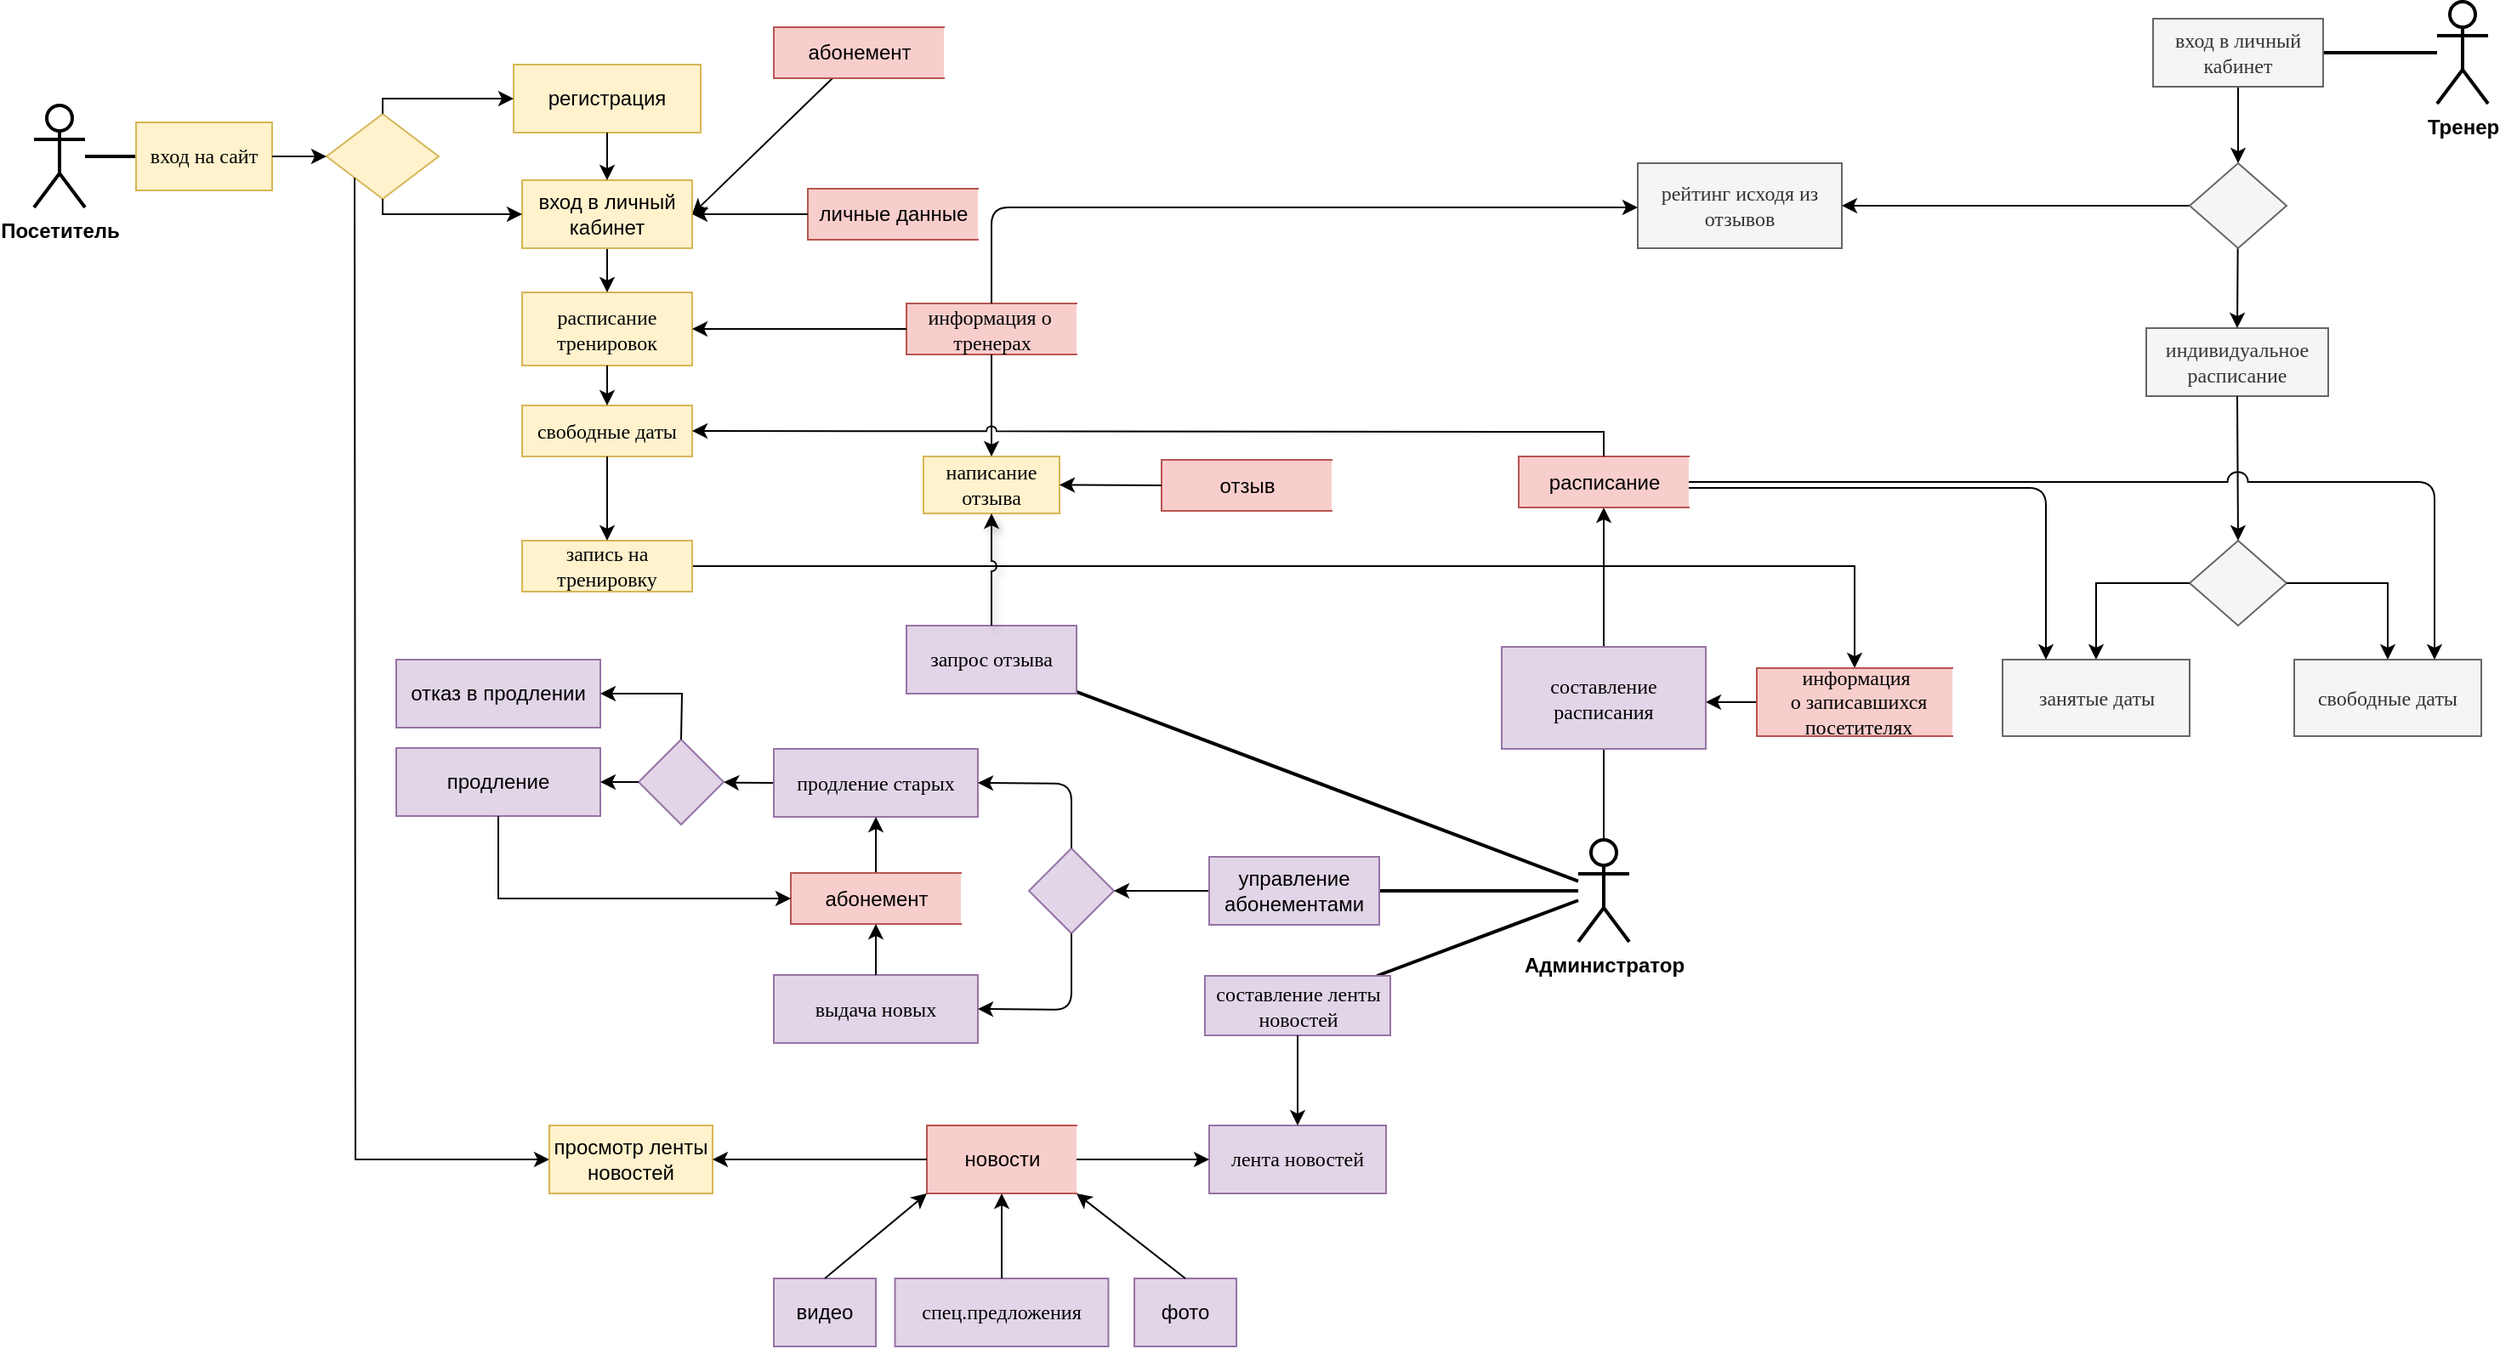 <mxfile version="15.7.3" type="github">
  <diagram id="r_qnH1HllNbgKLjlJHCZ" name="Page-1">
    <mxGraphModel dx="2094" dy="1953" grid="1" gridSize="10" guides="1" tooltips="1" connect="1" arrows="1" fold="1" page="1" pageScale="1" pageWidth="827" pageHeight="1169" math="0" shadow="0">
      <root>
        <mxCell id="0" />
        <mxCell id="1" parent="0" />
        <mxCell id="hRQEvWgmlyqltlo27F5b-73" value="" style="endArrow=none;html=1;strokeWidth=2;endFill=0;" parent="1" source="r-15waiu_1S-d-hb9AJj-36" target="hRQEvWgmlyqltlo27F5b-71" edge="1">
          <mxGeometry width="50" height="50" relative="1" as="geometry">
            <mxPoint x="553" y="686" as="sourcePoint" />
            <mxPoint x="603" y="636" as="targetPoint" />
          </mxGeometry>
        </mxCell>
        <mxCell id="hRQEvWgmlyqltlo27F5b-68" value="" style="endArrow=none;html=1;strokeWidth=2;endFill=0;" parent="1" source="r-15waiu_1S-d-hb9AJj-36" target="hRQEvWgmlyqltlo27F5b-67" edge="1">
          <mxGeometry width="50" height="50" relative="1" as="geometry">
            <mxPoint x="553" y="766" as="sourcePoint" />
            <mxPoint x="603" y="716" as="targetPoint" />
          </mxGeometry>
        </mxCell>
        <mxCell id="hRQEvWgmlyqltlo27F5b-56" value="" style="endArrow=none;html=1;strokeWidth=1;endFill=0;" parent="1" source="r-15waiu_1S-d-hb9AJj-36" target="hRQEvWgmlyqltlo27F5b-53" edge="1">
          <mxGeometry width="50" height="50" relative="1" as="geometry">
            <mxPoint x="553" y="616" as="sourcePoint" />
            <mxPoint x="603" y="566" as="targetPoint" />
          </mxGeometry>
        </mxCell>
        <mxCell id="hRQEvWgmlyqltlo27F5b-21" value="" style="endArrow=none;html=1;endFill=0;strokeWidth=2;" parent="1" source="lHqvFT1bvPYRfDelncX7-2" target="lHqvFT1bvPYRfDelncX7-4" edge="1">
          <mxGeometry width="50" height="50" relative="1" as="geometry">
            <mxPoint x="738" y="376" as="sourcePoint" />
            <mxPoint x="788" y="326" as="targetPoint" />
          </mxGeometry>
        </mxCell>
        <mxCell id="r-15waiu_1S-d-hb9AJj-67" value="" style="endArrow=none;html=1;fontSize=12;endFill=0;strokeWidth=2;" parent="1" source="r-15waiu_1S-d-hb9AJj-58" target="r-15waiu_1S-d-hb9AJj-68" edge="1">
          <mxGeometry width="50" height="50" relative="1" as="geometry">
            <mxPoint x="1176" y="296.285" as="sourcePoint" />
            <mxPoint x="1076" y="297" as="targetPoint" />
          </mxGeometry>
        </mxCell>
        <mxCell id="lHqvFT1bvPYRfDelncX7-2" value="&lt;b&gt;Посетитель&lt;/b&gt;" style="shape=umlActor;verticalLabelPosition=bottom;verticalAlign=top;html=1;outlineConnect=0;hachureGap=4;pointerEvents=0;strokeWidth=2;" parent="1" vertex="1">
          <mxGeometry x="-263" y="240" width="30" height="60" as="geometry" />
        </mxCell>
        <mxCell id="lHqvFT1bvPYRfDelncX7-4" value="&lt;font style=&quot;font-size: 12px&quot; face=&quot;Verdana&quot;&gt;вход на сайт&lt;/font&gt;" style="rounded=0;whiteSpace=wrap;html=1;hachureGap=4;pointerEvents=0;strokeWidth=1;fillColor=#fff2cc;strokeColor=#d6b656;" parent="1" vertex="1">
          <mxGeometry x="-203" y="250" width="80" height="40" as="geometry" />
        </mxCell>
        <mxCell id="r-15waiu_1S-d-hb9AJj-36" value="&lt;b&gt;Администратор&lt;/b&gt;" style="shape=umlActor;verticalLabelPosition=bottom;verticalAlign=top;html=1;outlineConnect=0;fontSize=12;strokeWidth=2;" parent="1" vertex="1">
          <mxGeometry x="645" y="672" width="30" height="60" as="geometry" />
        </mxCell>
        <mxCell id="r-15waiu_1S-d-hb9AJj-58" value="&lt;b&gt;Тренер&lt;/b&gt;" style="shape=umlActor;verticalLabelPosition=bottom;verticalAlign=top;html=1;outlineConnect=0;fontSize=12;strokeWidth=2;" parent="1" vertex="1">
          <mxGeometry x="1150" y="179" width="30" height="60" as="geometry" />
        </mxCell>
        <mxCell id="-6DadGu_WhrOCrPKGqgH-32" style="edgeStyle=none;rounded=1;jumpStyle=arc;jumpSize=12;orthogonalLoop=1;jettySize=auto;html=1;" parent="1" source="r-15waiu_1S-d-hb9AJj-68" target="-6DadGu_WhrOCrPKGqgH-31" edge="1">
          <mxGeometry relative="1" as="geometry" />
        </mxCell>
        <mxCell id="r-15waiu_1S-d-hb9AJj-68" value="&lt;font face=&quot;Verdana&quot;&gt;вход в личный кабинет&lt;/font&gt;" style="rounded=0;whiteSpace=wrap;html=1;hachureGap=4;pointerEvents=0;strokeWidth=1;fillColor=#f5f5f5;strokeColor=#666666;fontColor=#333333;" parent="1" vertex="1">
          <mxGeometry x="983" y="189" width="100" height="40" as="geometry" />
        </mxCell>
        <mxCell id="hRQEvWgmlyqltlo27F5b-6" value="&lt;font face=&quot;Verdana&quot;&gt;расписание тренировок&lt;/font&gt;" style="whiteSpace=wrap;html=1;rounded=0;strokeWidth=1;hachureGap=4;fillColor=#fff2cc;strokeColor=#d6b656;" parent="1" vertex="1">
          <mxGeometry x="24" y="350" width="100" height="43" as="geometry" />
        </mxCell>
        <mxCell id="hRQEvWgmlyqltlo27F5b-8" value="&lt;font face=&quot;Verdana&quot;&gt;свободные даты&lt;/font&gt;" style="whiteSpace=wrap;html=1;rounded=0;strokeWidth=1;hachureGap=4;fillColor=#fff2cc;strokeColor=#d6b656;" parent="1" vertex="1">
          <mxGeometry x="24" y="416.5" width="100" height="30" as="geometry" />
        </mxCell>
        <mxCell id="hRQEvWgmlyqltlo27F5b-16" value="" style="endArrow=classic;html=1;entryX=0.5;entryY=0;entryDx=0;entryDy=0;exitX=0.5;exitY=1;exitDx=0;exitDy=0;" parent="1" source="hRQEvWgmlyqltlo27F5b-6" target="hRQEvWgmlyqltlo27F5b-8" edge="1">
          <mxGeometry width="50" height="50" relative="1" as="geometry">
            <mxPoint x="652" y="177" as="sourcePoint" />
            <mxPoint x="702" y="127" as="targetPoint" />
          </mxGeometry>
        </mxCell>
        <mxCell id="hRQEvWgmlyqltlo27F5b-19" value="&lt;font face=&quot;Verdana&quot;&gt;информация о&amp;nbsp;&lt;br&gt;тренерах&lt;/font&gt;" style="html=1;dashed=0;whitespace=wrap;shape=partialRectangle;right=0;fontSize=12;strokeWidth=1;fillColor=#f8cecc;strokeColor=#b85450;" parent="1" vertex="1">
          <mxGeometry x="250" y="356.5" width="100" height="30" as="geometry" />
        </mxCell>
        <mxCell id="hRQEvWgmlyqltlo27F5b-22" value="&lt;font face=&quot;Verdana&quot;&gt;индивидуальное расписание&lt;/font&gt;" style="rounded=0;whiteSpace=wrap;html=1;hachureGap=4;pointerEvents=0;strokeWidth=1;fillColor=#f5f5f5;strokeColor=#666666;fontColor=#333333;" parent="1" vertex="1">
          <mxGeometry x="979" y="371" width="107" height="40" as="geometry" />
        </mxCell>
        <mxCell id="hRQEvWgmlyqltlo27F5b-24" value="" style="endArrow=classic;html=1;entryX=0.5;entryY=0;entryDx=0;entryDy=0;" parent="1" source="-6DadGu_WhrOCrPKGqgH-31" target="hRQEvWgmlyqltlo27F5b-22" edge="1">
          <mxGeometry width="50" height="50" relative="1" as="geometry">
            <mxPoint x="820" y="325" as="sourcePoint" />
            <mxPoint x="1030" y="375" as="targetPoint" />
          </mxGeometry>
        </mxCell>
        <mxCell id="hRQEvWgmlyqltlo27F5b-27" value="" style="endArrow=classic;html=1;entryX=0.5;entryY=0;entryDx=0;entryDy=0;exitX=0.5;exitY=1;exitDx=0;exitDy=0;" parent="1" source="hRQEvWgmlyqltlo27F5b-22" target="hRQEvWgmlyqltlo27F5b-31" edge="1">
          <mxGeometry width="50" height="50" relative="1" as="geometry">
            <mxPoint x="820" y="325" as="sourcePoint" />
            <mxPoint x="1032.5" y="495" as="targetPoint" />
          </mxGeometry>
        </mxCell>
        <mxCell id="LkH43tqCNbyHTfC8qqBF-4" style="edgeStyle=orthogonalEdgeStyle;rounded=0;orthogonalLoop=1;jettySize=auto;html=1;endArrow=classic;endFill=1;" parent="1" source="hRQEvWgmlyqltlo27F5b-28" target="hRQEvWgmlyqltlo27F5b-37" edge="1">
          <mxGeometry relative="1" as="geometry">
            <mxPoint x="840" y="515" as="targetPoint" />
          </mxGeometry>
        </mxCell>
        <mxCell id="hRQEvWgmlyqltlo27F5b-28" value="&lt;font face=&quot;Verdana&quot;&gt;запись на тренировку&lt;/font&gt;" style="whiteSpace=wrap;html=1;rounded=0;strokeWidth=1;hachureGap=4;fillColor=#fff2cc;strokeColor=#d6b656;" parent="1" vertex="1">
          <mxGeometry x="24" y="496" width="100" height="30" as="geometry" />
        </mxCell>
        <mxCell id="hRQEvWgmlyqltlo27F5b-30" value="" style="endArrow=classic;html=1;exitX=0.5;exitY=1;exitDx=0;exitDy=0;entryX=0.5;entryY=0;entryDx=0;entryDy=0;" parent="1" source="hRQEvWgmlyqltlo27F5b-8" target="hRQEvWgmlyqltlo27F5b-28" edge="1">
          <mxGeometry width="50" height="50" relative="1" as="geometry">
            <mxPoint x="572" y="576" as="sourcePoint" />
            <mxPoint x="622" y="526" as="targetPoint" />
          </mxGeometry>
        </mxCell>
        <mxCell id="hRQEvWgmlyqltlo27F5b-31" value="" style="rhombus;whiteSpace=wrap;html=1;fillColor=#f5f5f5;strokeColor=#666666;fontColor=#333333;" parent="1" vertex="1">
          <mxGeometry x="1004.5" y="496" width="57" height="50" as="geometry" />
        </mxCell>
        <mxCell id="hRQEvWgmlyqltlo27F5b-33" value="" style="endArrow=classic;html=1;rounded=0;entryX=0.5;entryY=0;entryDx=0;entryDy=0;edgeStyle=orthogonalEdgeStyle;" parent="1" source="hRQEvWgmlyqltlo27F5b-31" target="hRQEvWgmlyqltlo27F5b-34" edge="1">
          <mxGeometry width="50" height="50" relative="1" as="geometry">
            <mxPoint x="1061.5" y="490" as="sourcePoint" />
            <mxPoint x="1116.5" y="535" as="targetPoint" />
          </mxGeometry>
        </mxCell>
        <mxCell id="hRQEvWgmlyqltlo27F5b-34" value="&lt;font face=&quot;Verdana&quot;&gt;свободные даты&lt;/font&gt;" style="rounded=0;whiteSpace=wrap;html=1;fillColor=#f5f5f5;strokeColor=#666666;fontColor=#333333;" parent="1" vertex="1">
          <mxGeometry x="1066" y="566" width="110" height="45" as="geometry" />
        </mxCell>
        <mxCell id="hRQEvWgmlyqltlo27F5b-35" value="" style="endArrow=classic;html=1;rounded=0;exitX=0;exitY=0.5;exitDx=0;exitDy=0;entryX=0.5;entryY=0;entryDx=0;entryDy=0;edgeStyle=orthogonalEdgeStyle;" parent="1" source="hRQEvWgmlyqltlo27F5b-31" target="hRQEvWgmlyqltlo27F5b-36" edge="1">
          <mxGeometry width="50" height="50" relative="1" as="geometry">
            <mxPoint x="1050.5" y="500" as="sourcePoint" />
            <mxPoint x="940" y="535" as="targetPoint" />
          </mxGeometry>
        </mxCell>
        <mxCell id="hRQEvWgmlyqltlo27F5b-36" value="&lt;font face=&quot;Verdana&quot;&gt;занятые даты&lt;/font&gt;" style="rounded=0;whiteSpace=wrap;html=1;fillColor=#f5f5f5;strokeColor=#666666;fontColor=#333333;" parent="1" vertex="1">
          <mxGeometry x="894.5" y="566" width="110" height="45" as="geometry" />
        </mxCell>
        <mxCell id="LkH43tqCNbyHTfC8qqBF-10" style="edgeStyle=orthogonalEdgeStyle;rounded=0;orthogonalLoop=1;jettySize=auto;html=1;endArrow=classic;endFill=1;" parent="1" source="hRQEvWgmlyqltlo27F5b-37" target="hRQEvWgmlyqltlo27F5b-53" edge="1">
          <mxGeometry relative="1" as="geometry">
            <Array as="points">
              <mxPoint x="770" y="600" />
              <mxPoint x="770" y="600" />
            </Array>
          </mxGeometry>
        </mxCell>
        <mxCell id="hRQEvWgmlyqltlo27F5b-37" value="&lt;font face=&quot;Verdana&quot;&gt;информация&lt;br&gt;&amp;nbsp;о записавшихся&lt;br&gt;&amp;nbsp;посетителях&lt;/font&gt;" style="html=1;dashed=0;whitespace=wrap;shape=partialRectangle;right=0;fontSize=12;strokeWidth=1;fillColor=#f8cecc;strokeColor=#b85450;" parent="1" vertex="1">
          <mxGeometry x="750" y="571" width="115" height="40" as="geometry" />
        </mxCell>
        <mxCell id="hRQEvWgmlyqltlo27F5b-43" value="" style="rhombus;whiteSpace=wrap;html=1;strokeWidth=1;fillColor=#e1d5e7;strokeColor=#9673a6;" parent="1" vertex="1">
          <mxGeometry x="322" y="677" width="50" height="50" as="geometry" />
        </mxCell>
        <mxCell id="hRQEvWgmlyqltlo27F5b-44" value="" style="endArrow=classic;html=1;strokeWidth=1;entryX=1;entryY=0.5;entryDx=0;entryDy=0;exitX=0;exitY=0.5;exitDx=0;exitDy=0;" parent="1" source="hRQEvWgmlyqltlo27F5b-46" target="hRQEvWgmlyqltlo27F5b-43" edge="1">
          <mxGeometry width="50" height="50" relative="1" as="geometry">
            <mxPoint x="458" y="796" as="sourcePoint" />
            <mxPoint x="618" y="576" as="targetPoint" />
          </mxGeometry>
        </mxCell>
        <mxCell id="hRQEvWgmlyqltlo27F5b-45" value="" style="endArrow=none;html=1;strokeWidth=2;endFill=0;" parent="1" source="r-15waiu_1S-d-hb9AJj-36" target="hRQEvWgmlyqltlo27F5b-46" edge="1">
          <mxGeometry width="50" height="50" relative="1" as="geometry">
            <mxPoint x="549" y="626" as="sourcePoint" />
            <mxPoint x="599" y="576" as="targetPoint" />
          </mxGeometry>
        </mxCell>
        <mxCell id="hRQEvWgmlyqltlo27F5b-46" value="управление абонементами" style="rounded=0;whiteSpace=wrap;html=1;fillColor=#e1d5e7;strokeColor=#9673a6;" parent="1" vertex="1">
          <mxGeometry x="428" y="682" width="100" height="40" as="geometry" />
        </mxCell>
        <mxCell id="-6DadGu_WhrOCrPKGqgH-18" style="edgeStyle=orthogonalEdgeStyle;rounded=1;jumpStyle=arc;jumpSize=12;orthogonalLoop=1;jettySize=auto;html=1;" parent="1" source="hRQEvWgmlyqltlo27F5b-47" target="-6DadGu_WhrOCrPKGqgH-16" edge="1">
          <mxGeometry relative="1" as="geometry">
            <mxPoint x="170" y="550" as="sourcePoint" />
          </mxGeometry>
        </mxCell>
        <mxCell id="hRQEvWgmlyqltlo27F5b-47" value="&lt;font style=&quot;font-size: 12px&quot; face=&quot;Verdana&quot;&gt;продление старых&lt;/font&gt;" style="rounded=0;whiteSpace=wrap;html=1;strokeWidth=1;fillColor=#e1d5e7;strokeColor=#9673a6;" parent="1" vertex="1">
          <mxGeometry x="172" y="618.5" width="120" height="40" as="geometry" />
        </mxCell>
        <mxCell id="LkH43tqCNbyHTfC8qqBF-18" style="edgeStyle=orthogonalEdgeStyle;rounded=0;orthogonalLoop=1;jettySize=auto;html=1;endArrow=classic;endFill=1;" parent="1" source="LkH43tqCNbyHTfC8qqBF-16" target="hRQEvWgmlyqltlo27F5b-47" edge="1">
          <mxGeometry relative="1" as="geometry">
            <mxPoint x="339" y="976" as="targetPoint" />
          </mxGeometry>
        </mxCell>
        <mxCell id="hRQEvWgmlyqltlo27F5b-48" value="&lt;font face=&quot;Verdana&quot;&gt;выдача новых&lt;/font&gt;" style="rounded=0;whiteSpace=wrap;html=1;strokeWidth=1;fillColor=#e1d5e7;strokeColor=#9673a6;" parent="1" vertex="1">
          <mxGeometry x="172" y="751.5" width="120" height="40" as="geometry" />
        </mxCell>
        <mxCell id="hRQEvWgmlyqltlo27F5b-51" value="" style="endArrow=classic;html=1;strokeWidth=1;exitX=0.5;exitY=0;exitDx=0;exitDy=0;entryX=1;entryY=0.5;entryDx=0;entryDy=0;" parent="1" source="hRQEvWgmlyqltlo27F5b-43" target="hRQEvWgmlyqltlo27F5b-47" edge="1">
          <mxGeometry width="50" height="50" relative="1" as="geometry">
            <mxPoint x="568" y="602" as="sourcePoint" />
            <mxPoint x="248" y="682" as="targetPoint" />
            <Array as="points">
              <mxPoint x="347" y="639" />
            </Array>
          </mxGeometry>
        </mxCell>
        <mxCell id="hRQEvWgmlyqltlo27F5b-52" value="" style="endArrow=classic;html=1;strokeWidth=1;exitX=0.5;exitY=1;exitDx=0;exitDy=0;entryX=1;entryY=0.5;entryDx=0;entryDy=0;" parent="1" source="hRQEvWgmlyqltlo27F5b-43" target="hRQEvWgmlyqltlo27F5b-48" edge="1">
          <mxGeometry width="50" height="50" relative="1" as="geometry">
            <mxPoint x="568" y="602" as="sourcePoint" />
            <mxPoint x="618" y="552" as="targetPoint" />
            <Array as="points">
              <mxPoint x="347" y="772" />
            </Array>
          </mxGeometry>
        </mxCell>
        <mxCell id="LkH43tqCNbyHTfC8qqBF-8" style="edgeStyle=orthogonalEdgeStyle;rounded=0;orthogonalLoop=1;jettySize=auto;html=1;endArrow=classic;endFill=1;" parent="1" source="hRQEvWgmlyqltlo27F5b-53" target="LkH43tqCNbyHTfC8qqBF-7" edge="1">
          <mxGeometry relative="1" as="geometry" />
        </mxCell>
        <mxCell id="hRQEvWgmlyqltlo27F5b-53" value="&lt;font face=&quot;Verdana&quot;&gt;составление расписания&lt;/font&gt;" style="rounded=0;whiteSpace=wrap;html=1;strokeWidth=1;fillColor=#e1d5e7;strokeColor=#9673a6;" parent="1" vertex="1">
          <mxGeometry x="600" y="558.5" width="120" height="60" as="geometry" />
        </mxCell>
        <mxCell id="hRQEvWgmlyqltlo27F5b-58" value="&lt;font face=&quot;Verdana&quot;&gt;написание отзыва&lt;/font&gt;" style="whiteSpace=wrap;html=1;dashed=0;strokeWidth=1;fillColor=#fff2cc;strokeColor=#d6b656;" parent="1" vertex="1">
          <mxGeometry x="260" y="446.5" width="80" height="33.5" as="geometry" />
        </mxCell>
        <mxCell id="hRQEvWgmlyqltlo27F5b-60" value="" style="endArrow=classic;html=1;strokeWidth=1;entryX=0.5;entryY=0;entryDx=0;entryDy=0;" parent="1" source="hRQEvWgmlyqltlo27F5b-19" target="hRQEvWgmlyqltlo27F5b-58" edge="1">
          <mxGeometry width="50" height="50" relative="1" as="geometry">
            <mxPoint x="502" y="486" as="sourcePoint" />
            <mxPoint x="552" y="436" as="targetPoint" />
          </mxGeometry>
        </mxCell>
        <mxCell id="hRQEvWgmlyqltlo27F5b-62" value="&lt;font face=&quot;Verdana&quot;&gt;рейтинг исходя из отзывов&lt;/font&gt;" style="rounded=0;whiteSpace=wrap;html=1;strokeWidth=1;fillColor=#f5f5f5;strokeColor=#666666;fontColor=#333333;" parent="1" vertex="1">
          <mxGeometry x="680" y="274" width="120" height="50" as="geometry" />
        </mxCell>
        <mxCell id="hRQEvWgmlyqltlo27F5b-63" value="" style="endArrow=classic;html=1;strokeWidth=1;" parent="1" source="-6DadGu_WhrOCrPKGqgH-31" target="hRQEvWgmlyqltlo27F5b-62" edge="1">
          <mxGeometry width="50" height="50" relative="1" as="geometry">
            <mxPoint x="693" y="556" as="sourcePoint" />
            <mxPoint x="850" y="380" as="targetPoint" />
          </mxGeometry>
        </mxCell>
        <mxCell id="hRQEvWgmlyqltlo27F5b-66" value="" style="endArrow=classic;html=1;strokeWidth=1;exitX=0.5;exitY=0;exitDx=0;exitDy=0;jumpStyle=arc;edgeStyle=orthogonalEdgeStyle;" parent="1" source="hRQEvWgmlyqltlo27F5b-19" target="hRQEvWgmlyqltlo27F5b-62" edge="1">
          <mxGeometry width="50" height="50" relative="1" as="geometry">
            <mxPoint x="608" y="311" as="sourcePoint" />
            <mxPoint x="703" y="311" as="targetPoint" />
            <Array as="points">
              <mxPoint x="300" y="300" />
            </Array>
          </mxGeometry>
        </mxCell>
        <mxCell id="hRQEvWgmlyqltlo27F5b-67" value="&lt;font face=&quot;Verdana&quot;&gt;составление ленты новостей&lt;/font&gt;" style="rounded=0;whiteSpace=wrap;html=1;strokeWidth=1;fillColor=#e1d5e7;strokeColor=#9673a6;" parent="1" vertex="1">
          <mxGeometry x="425.5" y="752" width="109" height="35" as="geometry" />
        </mxCell>
        <mxCell id="hRQEvWgmlyqltlo27F5b-71" value="&lt;font face=&quot;Verdana&quot;&gt;запрос отзыва&lt;/font&gt;" style="rounded=0;whiteSpace=wrap;html=1;strokeWidth=1;fillColor=#e1d5e7;strokeColor=#9673a6;" parent="1" vertex="1">
          <mxGeometry x="250" y="546" width="100" height="40" as="geometry" />
        </mxCell>
        <mxCell id="hRQEvWgmlyqltlo27F5b-76" style="edgeStyle=elbowEdgeStyle;rounded=0;jumpStyle=arc;orthogonalLoop=1;jettySize=auto;html=1;exitX=1;exitY=0.5;exitDx=0;exitDy=0;strokeWidth=1;fillColor=#f8cecc;strokeColor=#b85450;" parent="1" edge="1">
          <mxGeometry relative="1" as="geometry">
            <mxPoint x="990" y="856" as="sourcePoint" />
            <mxPoint x="990" y="856" as="targetPoint" />
          </mxGeometry>
        </mxCell>
        <mxCell id="hRQEvWgmlyqltlo27F5b-78" value="новости" style="html=1;dashed=0;whitespace=wrap;shape=partialRectangle;right=0;fontSize=12;strokeWidth=1;fillColor=#f8cecc;strokeColor=#b85450;" parent="1" vertex="1">
          <mxGeometry x="262" y="840" width="88" height="40" as="geometry" />
        </mxCell>
        <mxCell id="LkH43tqCNbyHTfC8qqBF-11" style="edgeStyle=orthogonalEdgeStyle;rounded=1;orthogonalLoop=1;jettySize=auto;html=1;endArrow=classic;endFill=1;" parent="1" source="LkH43tqCNbyHTfC8qqBF-7" target="hRQEvWgmlyqltlo27F5b-36" edge="1">
          <mxGeometry relative="1" as="geometry">
            <Array as="points">
              <mxPoint x="920" y="465" />
            </Array>
          </mxGeometry>
        </mxCell>
        <mxCell id="LkH43tqCNbyHTfC8qqBF-7" value="расписание" style="html=1;dashed=0;whitespace=wrap;shape=partialRectangle;right=0;fillColor=#f8cecc;strokeColor=#b85450;" parent="1" vertex="1">
          <mxGeometry x="610" y="446.5" width="100" height="30" as="geometry" />
        </mxCell>
        <mxCell id="LkH43tqCNbyHTfC8qqBF-13" value="отзыв" style="html=1;dashed=0;whitespace=wrap;shape=partialRectangle;right=0;fillColor=#f8cecc;strokeColor=#b85450;" parent="1" vertex="1">
          <mxGeometry x="400" y="448.5" width="100" height="30" as="geometry" />
        </mxCell>
        <mxCell id="LkH43tqCNbyHTfC8qqBF-16" value="абонемент" style="html=1;dashed=0;whitespace=wrap;shape=partialRectangle;right=0;fillColor=#f8cecc;strokeColor=#b85450;" parent="1" vertex="1">
          <mxGeometry x="182" y="691.5" width="100" height="30" as="geometry" />
        </mxCell>
        <mxCell id="Q9Fp-aHvoXJ1NznwTfLz-1" value="" style="rhombus;whiteSpace=wrap;html=1;fillColor=#fff2cc;strokeColor=#d6b656;" parent="1" vertex="1">
          <mxGeometry x="-91" y="245" width="66" height="50" as="geometry" />
        </mxCell>
        <mxCell id="Q9Fp-aHvoXJ1NznwTfLz-2" value="регистрация" style="rounded=0;whiteSpace=wrap;html=1;hachureGap=4;pointerEvents=0;strokeWidth=1;fillColor=#fff2cc;strokeColor=#d6b656;" parent="1" vertex="1">
          <mxGeometry x="19" y="216" width="110" height="40" as="geometry" />
        </mxCell>
        <mxCell id="Q9Fp-aHvoXJ1NznwTfLz-3" value="" style="endArrow=classic;html=1;rounded=0;entryX=0;entryY=0.5;entryDx=0;entryDy=0;" parent="1" source="lHqvFT1bvPYRfDelncX7-4" target="Q9Fp-aHvoXJ1NznwTfLz-1" edge="1">
          <mxGeometry width="50" height="50" relative="1" as="geometry">
            <mxPoint x="350" y="200" as="sourcePoint" />
            <mxPoint x="400" y="150" as="targetPoint" />
          </mxGeometry>
        </mxCell>
        <mxCell id="Q9Fp-aHvoXJ1NznwTfLz-6" value="" style="endArrow=classic;html=1;rounded=0;entryX=1;entryY=0.5;entryDx=0;entryDy=0;" parent="1" source="hRQEvWgmlyqltlo27F5b-12" target="tqRiBWsgFwQO4ad9vg3l-2" edge="1">
          <mxGeometry width="50" height="50" relative="1" as="geometry">
            <mxPoint x="559" y="190" as="sourcePoint" />
            <mxPoint x="629" y="240" as="targetPoint" />
          </mxGeometry>
        </mxCell>
        <mxCell id="-6DadGu_WhrOCrPKGqgH-2" style="rounded=0;orthogonalLoop=1;jettySize=auto;html=1;exitX=0.5;exitY=1;exitDx=0;exitDy=0;" parent="1" source="tqRiBWsgFwQO4ad9vg3l-2" target="hRQEvWgmlyqltlo27F5b-6" edge="1">
          <mxGeometry relative="1" as="geometry">
            <mxPoint x="512" y="269" as="sourcePoint" />
          </mxGeometry>
        </mxCell>
        <mxCell id="LkH43tqCNbyHTfC8qqBF-12" style="edgeStyle=orthogonalEdgeStyle;rounded=1;orthogonalLoop=1;jettySize=auto;html=1;entryX=0.75;entryY=0;entryDx=0;entryDy=0;endArrow=classic;endFill=1;jumpStyle=arc;jumpSize=12;" parent="1" source="LkH43tqCNbyHTfC8qqBF-7" target="hRQEvWgmlyqltlo27F5b-34" edge="1">
          <mxGeometry relative="1" as="geometry" />
        </mxCell>
        <mxCell id="hRQEvWgmlyqltlo27F5b-12" value="абонемент" style="html=1;dashed=0;whitespace=wrap;shape=partialRectangle;right=0;fontSize=12;strokeWidth=1;fillColor=#f8cecc;strokeColor=#b85450;" parent="1" vertex="1">
          <mxGeometry x="172" y="194" width="100" height="30" as="geometry" />
        </mxCell>
        <mxCell id="-6DadGu_WhrOCrPKGqgH-16" value="" style="rhombus;whiteSpace=wrap;html=1;strokeWidth=1;fillColor=#e1d5e7;strokeColor=#9673a6;" parent="1" vertex="1">
          <mxGeometry x="92.5" y="613" width="50" height="50" as="geometry" />
        </mxCell>
        <mxCell id="-6DadGu_WhrOCrPKGqgH-22" value="продление" style="rounded=0;whiteSpace=wrap;html=1;strokeWidth=1;fillColor=#e1d5e7;strokeColor=#9673a6;" parent="1" vertex="1">
          <mxGeometry x="-50" y="618" width="120" height="40" as="geometry" />
        </mxCell>
        <mxCell id="-6DadGu_WhrOCrPKGqgH-23" value="отказ в продлении" style="rounded=0;whiteSpace=wrap;html=1;strokeWidth=1;fillColor=#e1d5e7;strokeColor=#9673a6;" parent="1" vertex="1">
          <mxGeometry x="-50" y="566" width="120" height="40" as="geometry" />
        </mxCell>
        <mxCell id="-6DadGu_WhrOCrPKGqgH-31" value="" style="rhombus;whiteSpace=wrap;html=1;fillColor=#f5f5f5;strokeColor=#666666;fontColor=#333333;" parent="1" vertex="1">
          <mxGeometry x="1004.5" y="274" width="57" height="50" as="geometry" />
        </mxCell>
        <mxCell id="tqRiBWsgFwQO4ad9vg3l-2" value="вход в личный кабинет" style="rounded=0;whiteSpace=wrap;html=1;hachureGap=4;pointerEvents=0;strokeWidth=1;fillColor=#fff2cc;strokeColor=#d6b656;" parent="1" vertex="1">
          <mxGeometry x="24" y="284" width="100" height="40" as="geometry" />
        </mxCell>
        <mxCell id="tqRiBWsgFwQO4ad9vg3l-3" value="" style="endArrow=classic;html=1;rounded=0;exitX=0.5;exitY=1;exitDx=0;exitDy=0;entryX=0.5;entryY=0;entryDx=0;entryDy=0;" parent="1" source="Q9Fp-aHvoXJ1NznwTfLz-2" target="tqRiBWsgFwQO4ad9vg3l-2" edge="1">
          <mxGeometry width="50" height="50" relative="1" as="geometry">
            <mxPoint x="629.5" y="105" as="sourcePoint" />
            <mxPoint x="569" y="230" as="targetPoint" />
          </mxGeometry>
        </mxCell>
        <mxCell id="tqRiBWsgFwQO4ad9vg3l-4" value="" style="endArrow=classic;html=1;rounded=0;exitX=0.5;exitY=1;exitDx=0;exitDy=0;entryX=0;entryY=0.5;entryDx=0;entryDy=0;" parent="1" source="Q9Fp-aHvoXJ1NznwTfLz-1" target="tqRiBWsgFwQO4ad9vg3l-2" edge="1">
          <mxGeometry width="50" height="50" relative="1" as="geometry">
            <mxPoint x="519" y="270" as="sourcePoint" />
            <mxPoint x="569" y="220" as="targetPoint" />
            <Array as="points">
              <mxPoint x="-58" y="304" />
            </Array>
          </mxGeometry>
        </mxCell>
        <mxCell id="tqRiBWsgFwQO4ad9vg3l-5" value="&lt;font face=&quot;Verdana&quot;&gt;лента новостей&lt;/font&gt;" style="rounded=0;whiteSpace=wrap;html=1;strokeWidth=1;fillColor=#e1d5e7;strokeColor=#9673a6;" parent="1" vertex="1">
          <mxGeometry x="428" y="840" width="104" height="40" as="geometry" />
        </mxCell>
        <mxCell id="tqRiBWsgFwQO4ad9vg3l-6" value="" style="endArrow=classic;html=1;rounded=0;entryX=0;entryY=0.5;entryDx=0;entryDy=0;" parent="1" source="hRQEvWgmlyqltlo27F5b-78" target="tqRiBWsgFwQO4ad9vg3l-5" edge="1">
          <mxGeometry width="50" height="50" relative="1" as="geometry">
            <mxPoint x="360" y="860" as="sourcePoint" />
            <mxPoint x="420" y="870" as="targetPoint" />
          </mxGeometry>
        </mxCell>
        <mxCell id="tqRiBWsgFwQO4ad9vg3l-7" value="" style="endArrow=classic;html=1;rounded=0;exitX=0.5;exitY=1;exitDx=0;exitDy=0;entryX=0.5;entryY=0;entryDx=0;entryDy=0;" parent="1" source="hRQEvWgmlyqltlo27F5b-67" target="tqRiBWsgFwQO4ad9vg3l-5" edge="1">
          <mxGeometry width="50" height="50" relative="1" as="geometry">
            <mxPoint x="519" y="629" as="sourcePoint" />
            <mxPoint x="569" y="579" as="targetPoint" />
          </mxGeometry>
        </mxCell>
        <mxCell id="tqRiBWsgFwQO4ad9vg3l-10" value="" style="endArrow=classic;html=1;rounded=0;exitX=0;exitY=0.5;exitDx=0;exitDy=0;entryX=1;entryY=0.5;entryDx=0;entryDy=0;" parent="1" source="hRQEvWgmlyqltlo27F5b-19" target="hRQEvWgmlyqltlo27F5b-6" edge="1">
          <mxGeometry width="50" height="50" relative="1" as="geometry">
            <mxPoint x="209" y="450" as="sourcePoint" />
            <mxPoint x="259" y="400" as="targetPoint" />
          </mxGeometry>
        </mxCell>
        <mxCell id="tqRiBWsgFwQO4ad9vg3l-12" value="" style="endArrow=classic;html=1;rounded=0;exitX=0.5;exitY=0;exitDx=0;exitDy=0;entryX=1;entryY=0.5;entryDx=0;entryDy=0;shadow=0;jumpStyle=arc;" parent="1" source="LkH43tqCNbyHTfC8qqBF-7" target="hRQEvWgmlyqltlo27F5b-8" edge="1">
          <mxGeometry width="50" height="50" relative="1" as="geometry">
            <mxPoint x="170" y="620" as="sourcePoint" />
            <mxPoint x="220" y="570" as="targetPoint" />
            <Array as="points">
              <mxPoint x="660" y="432" />
            </Array>
          </mxGeometry>
        </mxCell>
        <mxCell id="tqRiBWsgFwQO4ad9vg3l-13" value="" style="endArrow=classic;html=1;rounded=0;shadow=0;jumpStyle=arc;exitX=0.5;exitY=0;exitDx=0;exitDy=0;entryX=1;entryY=0.5;entryDx=0;entryDy=0;" parent="1" source="-6DadGu_WhrOCrPKGqgH-16" target="-6DadGu_WhrOCrPKGqgH-23" edge="1">
          <mxGeometry width="50" height="50" relative="1" as="geometry">
            <mxPoint x="170" y="816" as="sourcePoint" />
            <mxPoint x="220" y="766" as="targetPoint" />
            <Array as="points">
              <mxPoint x="118" y="586" />
            </Array>
          </mxGeometry>
        </mxCell>
        <mxCell id="tqRiBWsgFwQO4ad9vg3l-15" value="" style="endArrow=classic;html=1;rounded=0;shadow=0;jumpStyle=arc;exitX=0;exitY=1;exitDx=0;exitDy=0;" parent="1" source="Q9Fp-aHvoXJ1NznwTfLz-1" edge="1">
          <mxGeometry width="50" height="50" relative="1" as="geometry">
            <mxPoint x="-121" y="520" as="sourcePoint" />
            <mxPoint x="40" y="860" as="targetPoint" />
            <Array as="points">
              <mxPoint x="-74" y="860" />
            </Array>
          </mxGeometry>
        </mxCell>
        <mxCell id="tqRiBWsgFwQO4ad9vg3l-17" value="" style="endArrow=classic;html=1;rounded=0;shadow=0;jumpStyle=arc;entryX=1;entryY=0.5;entryDx=0;entryDy=0;exitX=0;exitY=0.5;exitDx=0;exitDy=0;" parent="1" source="-6DadGu_WhrOCrPKGqgH-16" target="-6DadGu_WhrOCrPKGqgH-22" edge="1">
          <mxGeometry width="50" height="50" relative="1" as="geometry">
            <mxPoint y="809.5" as="sourcePoint" />
            <mxPoint x="50" y="759.5" as="targetPoint" />
          </mxGeometry>
        </mxCell>
        <mxCell id="tqRiBWsgFwQO4ad9vg3l-18" value="" style="endArrow=classic;html=1;rounded=0;shadow=1;jumpStyle=arc;exitX=0.5;exitY=0;exitDx=0;exitDy=0;entryX=0.5;entryY=1;entryDx=0;entryDy=0;" parent="1" source="hRQEvWgmlyqltlo27F5b-71" target="hRQEvWgmlyqltlo27F5b-58" edge="1">
          <mxGeometry width="50" height="50" relative="1" as="geometry">
            <mxPoint x="179" y="430" as="sourcePoint" />
            <mxPoint x="229" y="380" as="targetPoint" />
          </mxGeometry>
        </mxCell>
        <mxCell id="tqRiBWsgFwQO4ad9vg3l-19" value="" style="endArrow=classic;html=1;rounded=0;shadow=0;jumpStyle=arc;exitX=0;exitY=0.5;exitDx=0;exitDy=0;entryX=1;entryY=0.5;entryDx=0;entryDy=0;" parent="1" source="LkH43tqCNbyHTfC8qqBF-13" target="hRQEvWgmlyqltlo27F5b-58" edge="1">
          <mxGeometry width="50" height="50" relative="1" as="geometry">
            <mxPoint x="179" y="430" as="sourcePoint" />
            <mxPoint x="229" y="380" as="targetPoint" />
          </mxGeometry>
        </mxCell>
        <mxCell id="tqRiBWsgFwQO4ad9vg3l-20" value="" style="endArrow=classic;html=1;rounded=0;shadow=0;jumpStyle=arc;exitX=0.5;exitY=0;exitDx=0;exitDy=0;entryX=0;entryY=0.5;entryDx=0;entryDy=0;" parent="1" source="Q9Fp-aHvoXJ1NznwTfLz-1" target="Q9Fp-aHvoXJ1NznwTfLz-2" edge="1">
          <mxGeometry width="50" height="50" relative="1" as="geometry">
            <mxPoint x="-31" y="430" as="sourcePoint" />
            <mxPoint x="19" y="380" as="targetPoint" />
            <Array as="points">
              <mxPoint x="-58" y="236" />
            </Array>
          </mxGeometry>
        </mxCell>
        <mxCell id="OOh6H_pBIpgeem7Ok1_C-1" value="" style="endArrow=classic;html=1;rounded=0;strokeWidth=1;entryX=0;entryY=0.5;entryDx=0;entryDy=0;exitX=0.5;exitY=1;exitDx=0;exitDy=0;edgeStyle=orthogonalEdgeStyle;" parent="1" source="-6DadGu_WhrOCrPKGqgH-22" target="LkH43tqCNbyHTfC8qqBF-16" edge="1">
          <mxGeometry width="50" height="50" relative="1" as="geometry">
            <mxPoint x="430" y="570" as="sourcePoint" />
            <mxPoint x="480" y="520" as="targetPoint" />
          </mxGeometry>
        </mxCell>
        <mxCell id="OOh6H_pBIpgeem7Ok1_C-2" value="личные данные" style="html=1;dashed=0;whitespace=wrap;shape=partialRectangle;right=0;fontSize=12;strokeWidth=1;fillColor=#f8cecc;strokeColor=#b85450;" parent="1" vertex="1">
          <mxGeometry x="192" y="289" width="100" height="30" as="geometry" />
        </mxCell>
        <mxCell id="OOh6H_pBIpgeem7Ok1_C-3" value="" style="endArrow=classic;html=1;rounded=0;shadow=0;strokeWidth=1;exitX=0;exitY=0.5;exitDx=0;exitDy=0;entryX=1;entryY=0.5;entryDx=0;entryDy=0;" parent="1" source="OOh6H_pBIpgeem7Ok1_C-2" target="tqRiBWsgFwQO4ad9vg3l-2" edge="1">
          <mxGeometry width="50" height="50" relative="1" as="geometry">
            <mxPoint x="430" y="570" as="sourcePoint" />
            <mxPoint x="480" y="520" as="targetPoint" />
          </mxGeometry>
        </mxCell>
        <mxCell id="OOh6H_pBIpgeem7Ok1_C-6" value="" style="endArrow=classic;html=1;rounded=0;shadow=0;strokeWidth=1;exitX=0.5;exitY=0;exitDx=0;exitDy=0;entryX=0.5;entryY=1;entryDx=0;entryDy=0;" parent="1" source="hRQEvWgmlyqltlo27F5b-48" target="LkH43tqCNbyHTfC8qqBF-16" edge="1">
          <mxGeometry width="50" height="50" relative="1" as="geometry">
            <mxPoint x="430" y="580" as="sourcePoint" />
            <mxPoint x="480" y="530" as="targetPoint" />
          </mxGeometry>
        </mxCell>
        <mxCell id="JgtcP83Qz82QE53eNdjL-2" value="фото" style="rounded=0;whiteSpace=wrap;html=1;strokeWidth=1;fillColor=#e1d5e7;strokeColor=#9673a6;" parent="1" vertex="1">
          <mxGeometry x="384" y="930" width="60" height="40" as="geometry" />
        </mxCell>
        <mxCell id="JgtcP83Qz82QE53eNdjL-3" value="" style="endArrow=classic;html=1;rounded=0;entryX=1;entryY=1;entryDx=0;entryDy=0;exitX=0.5;exitY=0;exitDx=0;exitDy=0;" parent="1" source="JgtcP83Qz82QE53eNdjL-2" target="hRQEvWgmlyqltlo27F5b-78" edge="1">
          <mxGeometry width="50" height="50" relative="1" as="geometry">
            <mxPoint x="400" y="930" as="sourcePoint" />
            <mxPoint x="350" y="910" as="targetPoint" />
          </mxGeometry>
        </mxCell>
        <mxCell id="JgtcP83Qz82QE53eNdjL-5" value="просмотр ленты новостей" style="rounded=0;whiteSpace=wrap;html=1;hachureGap=4;pointerEvents=0;strokeWidth=1;fillColor=#fff2cc;strokeColor=#d6b656;" parent="1" vertex="1">
          <mxGeometry x="40" y="840" width="96" height="40" as="geometry" />
        </mxCell>
        <mxCell id="JgtcP83Qz82QE53eNdjL-10" value="" style="endArrow=classic;html=1;rounded=0;exitX=0;exitY=0.5;exitDx=0;exitDy=0;entryX=1;entryY=0.5;entryDx=0;entryDy=0;" parent="1" source="hRQEvWgmlyqltlo27F5b-78" target="JgtcP83Qz82QE53eNdjL-5" edge="1">
          <mxGeometry width="50" height="50" relative="1" as="geometry">
            <mxPoint x="550" y="650" as="sourcePoint" />
            <mxPoint x="282" y="860.0" as="targetPoint" />
          </mxGeometry>
        </mxCell>
        <mxCell id="mw5DudbaQPmJqAtyrGYe-1" value="видео" style="rounded=0;whiteSpace=wrap;html=1;strokeWidth=1;fillColor=#e1d5e7;strokeColor=#9673a6;" vertex="1" parent="1">
          <mxGeometry x="172" y="930" width="60" height="40" as="geometry" />
        </mxCell>
        <mxCell id="mw5DudbaQPmJqAtyrGYe-2" value="&lt;font face=&quot;Verdana&quot;&gt;спец.предложения&lt;/font&gt;" style="rounded=0;whiteSpace=wrap;html=1;strokeWidth=1;fillColor=#e1d5e7;strokeColor=#9673a6;" vertex="1" parent="1">
          <mxGeometry x="243.25" y="930" width="125.5" height="40" as="geometry" />
        </mxCell>
        <mxCell id="mw5DudbaQPmJqAtyrGYe-5" value="" style="endArrow=classic;html=1;rounded=0;exitX=0.5;exitY=0;exitDx=0;exitDy=0;entryX=0;entryY=1;entryDx=0;entryDy=0;" edge="1" parent="1" source="mw5DudbaQPmJqAtyrGYe-1" target="hRQEvWgmlyqltlo27F5b-78">
          <mxGeometry width="50" height="50" relative="1" as="geometry">
            <mxPoint x="320" y="960" as="sourcePoint" />
            <mxPoint x="260" y="880" as="targetPoint" />
          </mxGeometry>
        </mxCell>
        <mxCell id="mw5DudbaQPmJqAtyrGYe-6" value="" style="endArrow=classic;html=1;rounded=0;exitX=0.5;exitY=0;exitDx=0;exitDy=0;entryX=0.5;entryY=1;entryDx=0;entryDy=0;" edge="1" parent="1" source="mw5DudbaQPmJqAtyrGYe-2" target="hRQEvWgmlyqltlo27F5b-78">
          <mxGeometry width="50" height="50" relative="1" as="geometry">
            <mxPoint x="290" y="1000" as="sourcePoint" />
            <mxPoint x="350" y="950" as="targetPoint" />
          </mxGeometry>
        </mxCell>
      </root>
    </mxGraphModel>
  </diagram>
</mxfile>
